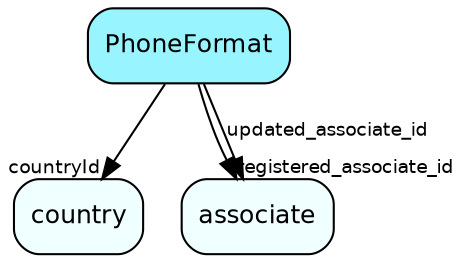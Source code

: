 digraph PhoneFormat  {
node [shape = box style="rounded, filled" fontname = "Helvetica" fontsize = "12" ]
edge [fontname = "Helvetica" fontsize = "9"]

PhoneFormat[fillcolor = "cadetblue1"]
country[fillcolor = "azure1"]
associate[fillcolor = "azure1"]
PhoneFormat -> country [headlabel = "countryId"]
PhoneFormat -> associate [headlabel = "registered_associate_id"]
PhoneFormat -> associate [label = "updated_associate_id"]
}
